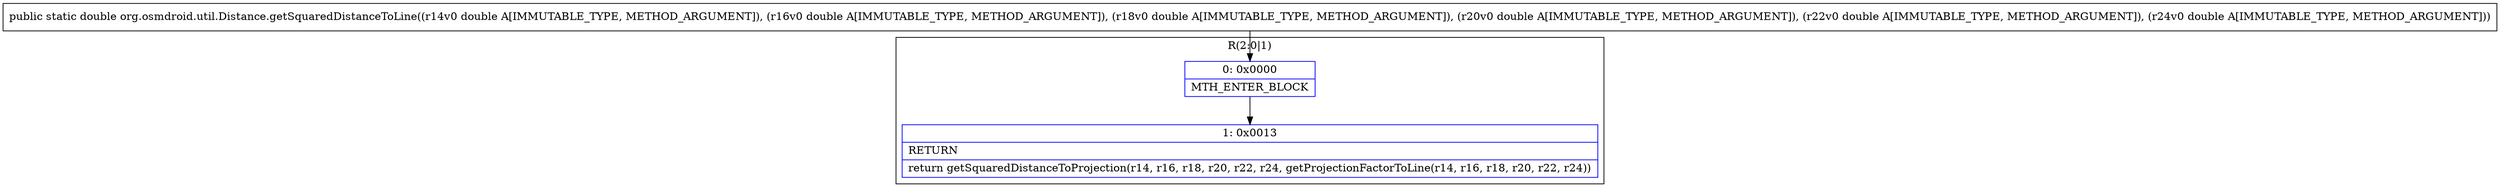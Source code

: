 digraph "CFG fororg.osmdroid.util.Distance.getSquaredDistanceToLine(DDDDDD)D" {
subgraph cluster_Region_1828614639 {
label = "R(2:0|1)";
node [shape=record,color=blue];
Node_0 [shape=record,label="{0\:\ 0x0000|MTH_ENTER_BLOCK\l}"];
Node_1 [shape=record,label="{1\:\ 0x0013|RETURN\l|return getSquaredDistanceToProjection(r14, r16, r18, r20, r22, r24, getProjectionFactorToLine(r14, r16, r18, r20, r22, r24))\l}"];
}
MethodNode[shape=record,label="{public static double org.osmdroid.util.Distance.getSquaredDistanceToLine((r14v0 double A[IMMUTABLE_TYPE, METHOD_ARGUMENT]), (r16v0 double A[IMMUTABLE_TYPE, METHOD_ARGUMENT]), (r18v0 double A[IMMUTABLE_TYPE, METHOD_ARGUMENT]), (r20v0 double A[IMMUTABLE_TYPE, METHOD_ARGUMENT]), (r22v0 double A[IMMUTABLE_TYPE, METHOD_ARGUMENT]), (r24v0 double A[IMMUTABLE_TYPE, METHOD_ARGUMENT])) }"];
MethodNode -> Node_0;
Node_0 -> Node_1;
}

